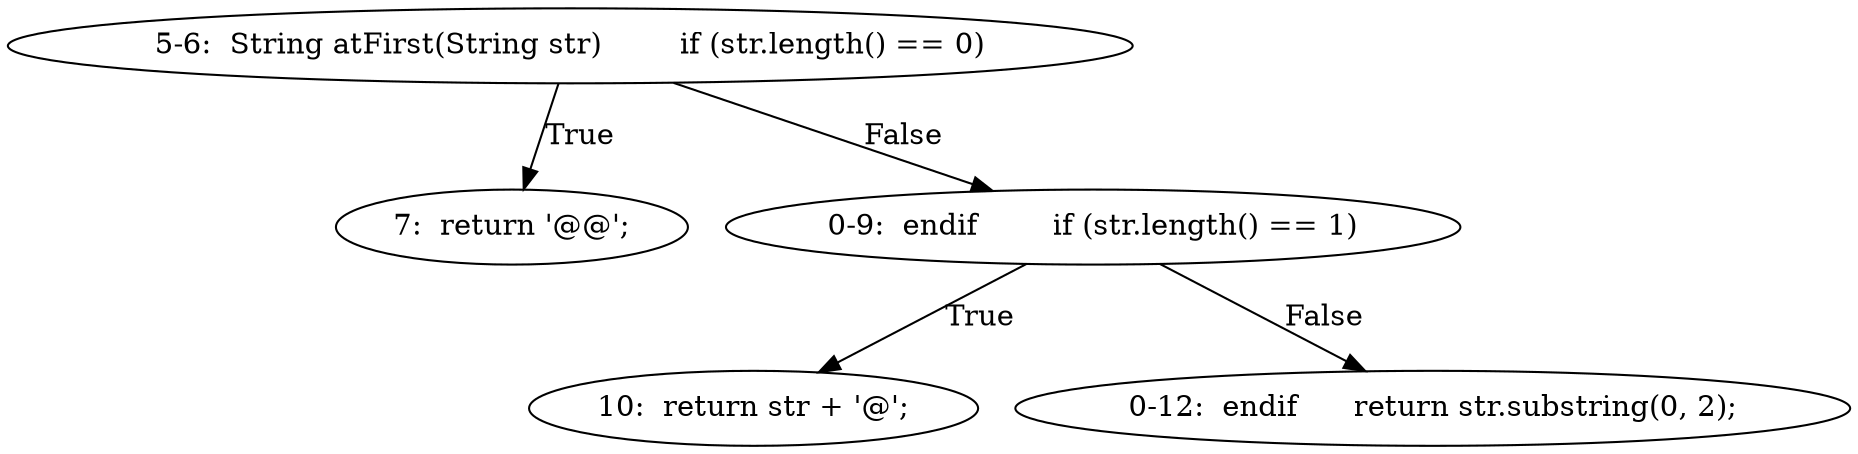 digraph result_test { 
// graph-vertices
  a1  [label="5-6:  String atFirst(String str)	if (str.length() == 0)"]; 
  2  [label="7:  return '@@';"]; 
  a2  [label="0-9:  endif	if (str.length() == 1)"]; 
  5  [label="10:  return str + '@';"]; 
  a3  [label="0-12:  endif	return str.substring(0, 2);"]; 
// graph-edges
  a1 -> 2  [label="True"]; 
  a1 -> a2  [label="False"]; 
  a2 -> 5  [label="True"]; 
  a2 -> a3  [label="False"]; 
}